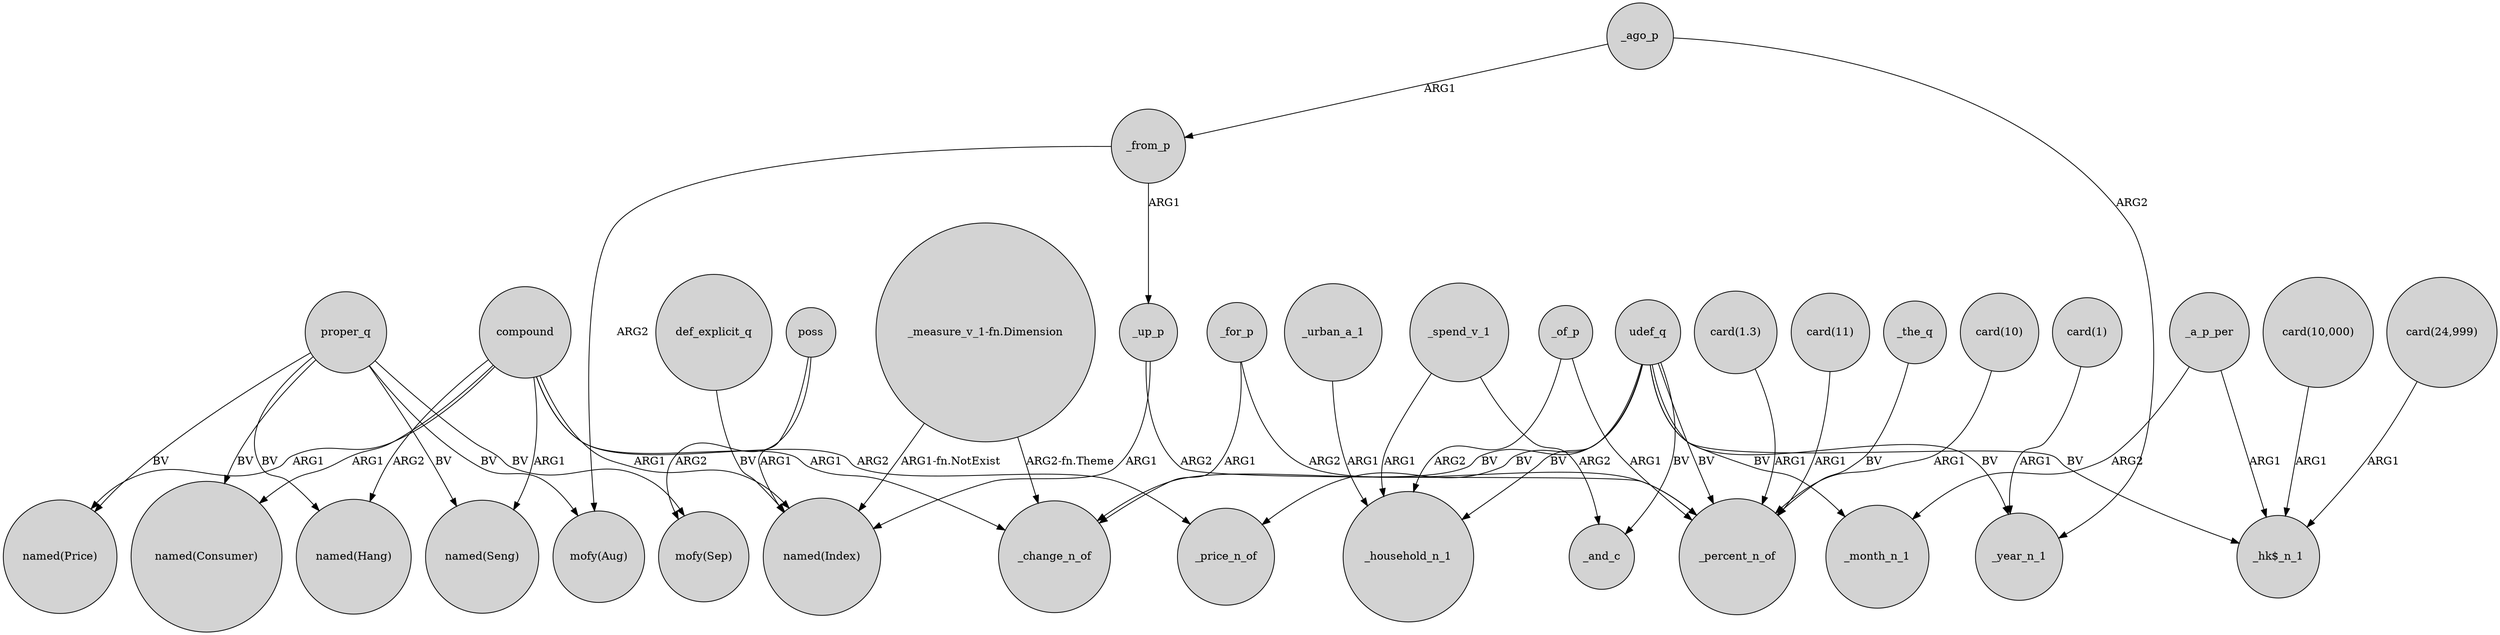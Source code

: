digraph {
	node [shape=circle style=filled]
	_spend_v_1 -> _and_c [label=ARG2]
	compound -> "named(Hang)" [label=ARG2]
	proper_q -> "named(Seng)" [label=BV]
	compound -> _price_n_of [label=ARG2]
	"card(11)" -> _percent_n_of [label=ARG1]
	udef_q -> _price_n_of [label=BV]
	def_explicit_q -> "named(Index)" [label=BV]
	compound -> "named(Index)" [label=ARG1]
	_a_p_per -> _month_n_1 [label=ARG2]
	udef_q -> _household_n_1 [label=BV]
	poss -> "named(Index)" [label=ARG1]
	_from_p -> _up_p [label=ARG1]
	"_measure_v_1-fn.Dimension" -> "named(Index)" [label="ARG1-fn.NotExist"]
	proper_q -> "mofy(Sep)" [label=BV]
	_spend_v_1 -> _household_n_1 [label=ARG1]
	udef_q -> _month_n_1 [label=BV]
	proper_q -> "named(Price)" [label=BV]
	_the_q -> _percent_n_of [label=BV]
	_for_p -> _percent_n_of [label=ARG2]
	_for_p -> _change_n_of [label=ARG1]
	_of_p -> _percent_n_of [label=ARG1]
	"card(10,000)" -> "_hk$_n_1" [label=ARG1]
	"card(24,999)" -> "_hk$_n_1" [label=ARG1]
	_ago_p -> _year_n_1 [label=ARG2]
	"card(10)" -> _percent_n_of [label=ARG1]
	udef_q -> _change_n_of [label=BV]
	poss -> "mofy(Sep)" [label=ARG2]
	compound -> _change_n_of [label=ARG1]
	_urban_a_1 -> _household_n_1 [label=ARG1]
	_ago_p -> _from_p [label=ARG1]
	"_measure_v_1-fn.Dimension" -> _change_n_of [label="ARG2-fn.Theme"]
	udef_q -> "_hk$_n_1" [label=BV]
	"card(1.3)" -> _percent_n_of [label=ARG1]
	_of_p -> _household_n_1 [label=ARG2]
	proper_q -> "named(Consumer)" [label=BV]
	proper_q -> "mofy(Aug)" [label=BV]
	"card(1)" -> _year_n_1 [label=ARG1]
	proper_q -> "named(Hang)" [label=BV]
	udef_q -> _year_n_1 [label=BV]
	udef_q -> _percent_n_of [label=BV]
	compound -> "named(Consumer)" [label=ARG1]
	_up_p -> "named(Index)" [label=ARG1]
	compound -> "named(Seng)" [label=ARG1]
	_a_p_per -> "_hk$_n_1" [label=ARG1]
	udef_q -> _and_c [label=BV]
	_from_p -> "mofy(Aug)" [label=ARG2]
	_up_p -> _percent_n_of [label=ARG2]
	compound -> "named(Price)" [label=ARG1]
}
